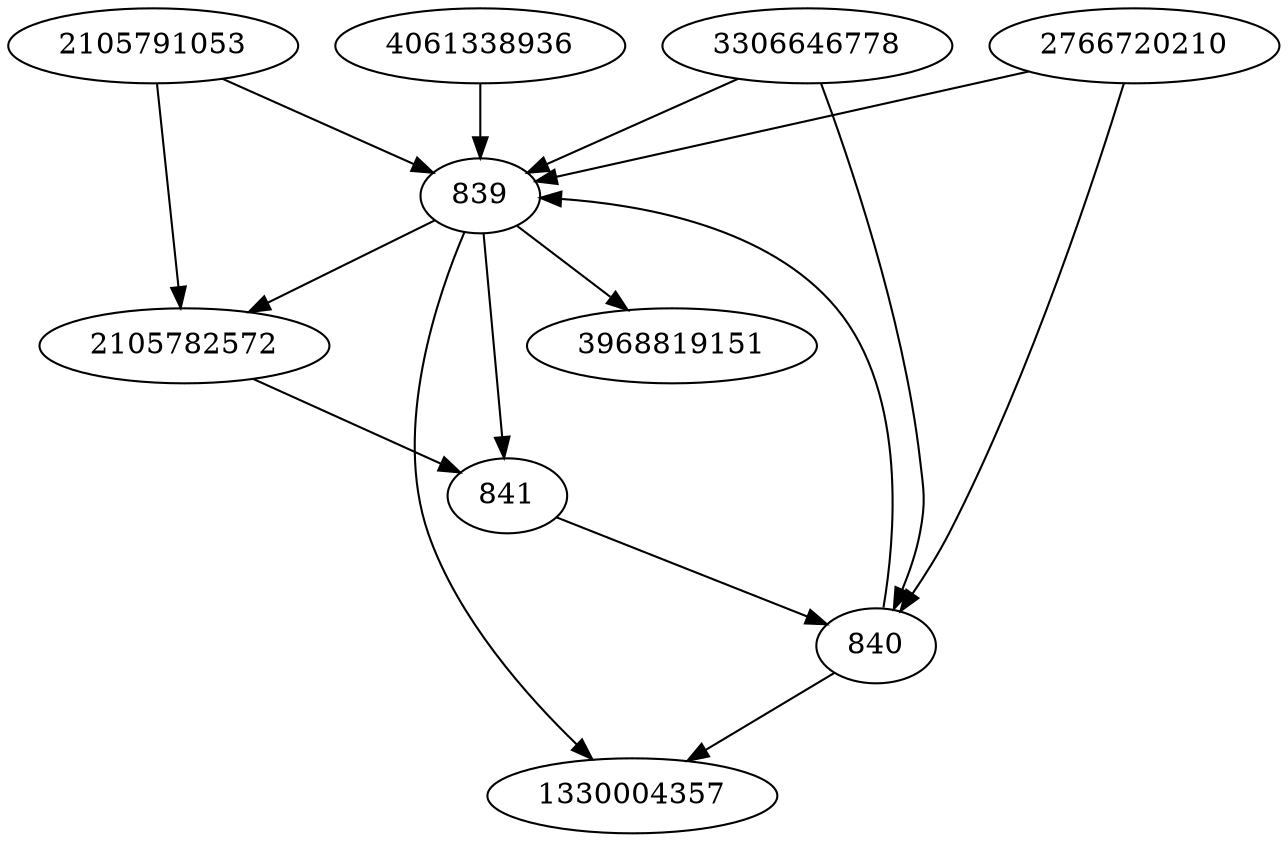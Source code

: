strict digraph  {
1330004357;
839;
840;
841;
2105782572;
2105791053;
3968819151;
2766720210;
4061338936;
3306646778;
839 -> 3968819151;
839 -> 841;
839 -> 2105782572;
839 -> 1330004357;
840 -> 839;
840 -> 1330004357;
841 -> 840;
2105782572 -> 841;
2105791053 -> 839;
2105791053 -> 2105782572;
2766720210 -> 839;
2766720210 -> 840;
4061338936 -> 839;
3306646778 -> 839;
3306646778 -> 840;
}
